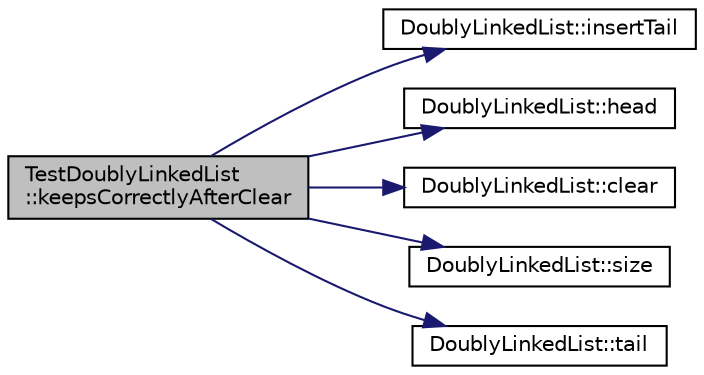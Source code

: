 digraph "TestDoublyLinkedList::keepsCorrectlyAfterClear"
{
  edge [fontname="Helvetica",fontsize="10",labelfontname="Helvetica",labelfontsize="10"];
  node [fontname="Helvetica",fontsize="10",shape=record];
  rankdir="LR";
  Node32 [label="TestDoublyLinkedList\l::keepsCorrectlyAfterClear",height=0.2,width=0.4,color="black", fillcolor="grey75", style="filled", fontcolor="black"];
  Node32 -> Node33 [color="midnightblue",fontsize="10",style="solid",fontname="Helvetica"];
  Node33 [label="DoublyLinkedList::insertTail",height=0.2,width=0.4,color="black", fillcolor="white", style="filled",URL="$da/dfa/class_doubly_linked_list.html#a08820eece8a930239f434a7dea802599"];
  Node32 -> Node34 [color="midnightblue",fontsize="10",style="solid",fontname="Helvetica"];
  Node34 [label="DoublyLinkedList::head",height=0.2,width=0.4,color="black", fillcolor="white", style="filled",URL="$da/dfa/class_doubly_linked_list.html#adf48b22bf2fce388ef37fa692733c3ca"];
  Node32 -> Node35 [color="midnightblue",fontsize="10",style="solid",fontname="Helvetica"];
  Node35 [label="DoublyLinkedList::clear",height=0.2,width=0.4,color="black", fillcolor="white", style="filled",URL="$da/dfa/class_doubly_linked_list.html#a988dab817e94dc8f7b0e8e5b90383971"];
  Node32 -> Node36 [color="midnightblue",fontsize="10",style="solid",fontname="Helvetica"];
  Node36 [label="DoublyLinkedList::size",height=0.2,width=0.4,color="black", fillcolor="white", style="filled",URL="$da/dfa/class_doubly_linked_list.html#a6071aef95e9615ce1672e760173ebc71"];
  Node32 -> Node37 [color="midnightblue",fontsize="10",style="solid",fontname="Helvetica"];
  Node37 [label="DoublyLinkedList::tail",height=0.2,width=0.4,color="black", fillcolor="white", style="filled",URL="$da/dfa/class_doubly_linked_list.html#affa9f7b6025f9ec84e46a5946229cc19"];
}
